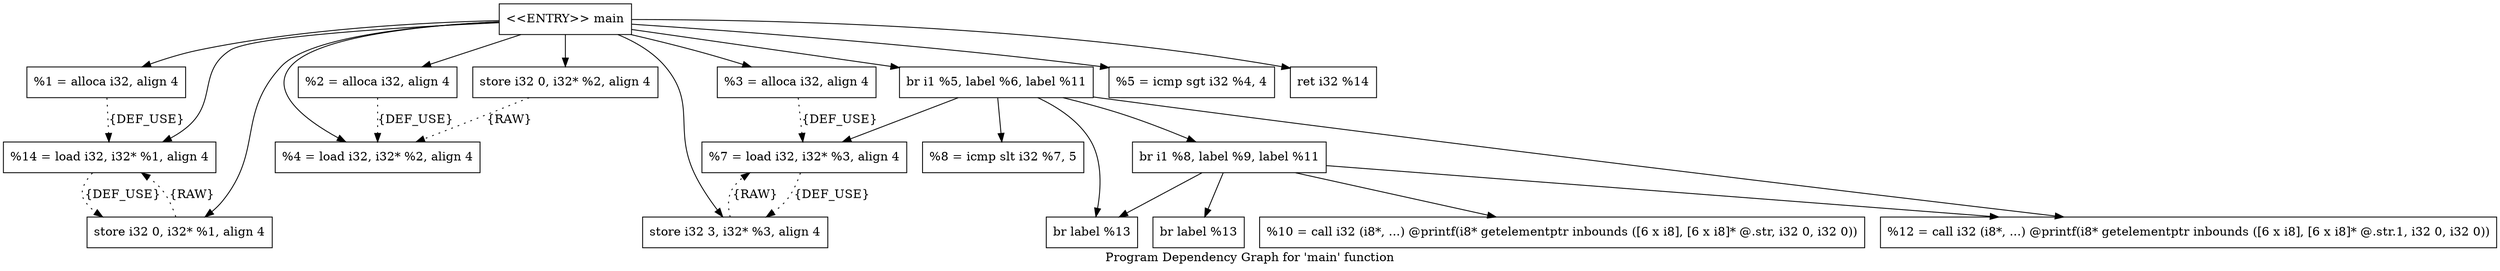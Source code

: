 digraph "Program Dependency Graph for 'main' function" {
	label="Program Dependency Graph for 'main' function";

	Node0x247acf0 [shape=record,label="{  %1 = alloca i32, align 4}"];
	Node0x247acf0 -> Node0x247e9b0[style=dotted,label = "{DEF_USE}" ];
	Node0x247e9b0 [shape=record,label="{  %14 = load i32, i32* %1, align 4}"];
	Node0x247e9b0 -> Node0x247ecc0[style=dotted,label = "{DEF_USE}" ];
	Node0x247ea90 [shape=record,label="{  %2 = alloca i32, align 4}"];
	Node0x247ea90 -> Node0x247eb30[style=dotted,label = "{DEF_USE}" ];
	Node0x247eb30 [shape=record,label="{  %4 = load i32, i32* %2, align 4}"];
	Node0x247eba0 [shape=record,label="{  %3 = alloca i32, align 4}"];
	Node0x247eba0 -> Node0x247eb00[style=dotted,label = "{DEF_USE}" ];
	Node0x247eb00 [shape=record,label="{  %7 = load i32, i32* %3, align 4}"];
	Node0x247eb00 -> Node0x247e5d0[style=dotted,label = "{DEF_USE}" ];
	Node0x247ecc0 [shape=record,label="{  store i32 0, i32* %1, align 4}"];
	Node0x247ecc0 -> Node0x247e9b0[style=dotted,label = "{RAW} "];
	Node0x247ed50 [shape=record,label="{  store i32 0, i32* %2, align 4}"];
	Node0x247ed50 -> Node0x247eb30[style=dotted,label = "{RAW} "];
	Node0x247e5d0 [shape=record,label="{  store i32 3, i32* %3, align 4}"];
	Node0x247e5d0 -> Node0x247eb00[style=dotted,label = "{RAW} "];
	Node0x247e6f0 [shape=record,label="{  br i1 %5, label %6, label %11}"];
	Node0x247e6f0 -> Node0x247eb00;
	Node0x247e6f0 -> Node0x247e780;
	Node0x247e6f0 -> Node0x247e820;
	Node0x247e6f0 -> Node0x247e7f0;
	Node0x247e6f0 -> Node0x247e8d0;
	Node0x247e780 [shape=record,label="{  %8 = icmp slt i32 %7, 5}"];
	Node0x247e820 [shape=record,label="{  br i1 %8, label %9, label %11}"];
	Node0x247e820 -> Node0x247e940;
	Node0x247e820 -> Node0x247ba20;
	Node0x247e820 -> Node0x247e7f0;
	Node0x247e820 -> Node0x247e8d0;
	Node0x247e7f0 [shape=record,label="{  %12 = call i32 (i8*, ...) @printf(i8* getelementptr inbounds ([6 x i8], [6 x i8]* @.str.1, i32 0, i32 0))}"];
	Node0x247e8d0 [shape=record,label="{  br label %13}"];
	Node0x247e940 [shape=record,label="{  %10 = call i32 (i8*, ...) @printf(i8* getelementptr inbounds ([6 x i8], [6 x i8]* @.str, i32 0, i32 0))}"];
	Node0x247ba20 [shape=record,label="{  br label %13}"];
	Node0x247ba90 [shape=record,label="{\<\<ENTRY\>\> main}"];
	Node0x247ba90 -> Node0x247acf0;
	Node0x247ba90 -> Node0x247ea90;
	Node0x247ba90 -> Node0x247eba0;
	Node0x247ba90 -> Node0x247ecc0;
	Node0x247ba90 -> Node0x247ed50;
	Node0x247ba90 -> Node0x247e5d0;
	Node0x247ba90 -> Node0x247eb30;
	Node0x247ba90 -> Node0x247e660;
	Node0x247ba90 -> Node0x247e6f0;
	Node0x247ba90 -> Node0x247e9b0;
	Node0x247ba90 -> Node0x247bc60;
	Node0x247e660 [shape=record,label="{  %5 = icmp sgt i32 %4, 4}"];
	Node0x247bc60 [shape=record,label="{  ret i32 %14}"];
}
